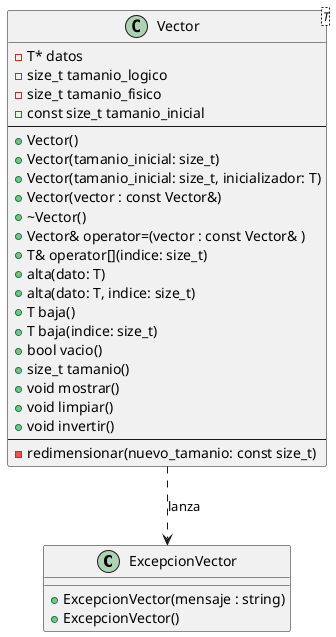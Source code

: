 @startuml
'https://plantuml.com/class-diagram

class ExcepcionVector {
    +ExcepcionVector(mensaje : string)
    +ExcepcionVector()
}

class Vector<T> {
    -T* datos
    -size_t tamanio_logico
    -size_t tamanio_fisico
    -const size_t tamanio_inicial
    ---
    +Vector()
    +Vector(tamanio_inicial: size_t)
    +Vector(tamanio_inicial: size_t, inicializador: T)
    +Vector(vector : const Vector&)
    +~Vector()
    + Vector& operator=(vector : const Vector& )
    + T& operator[](indice: size_t)
    +alta(dato: T)
    +alta(dato: T, indice: size_t)
    + T baja()
    + T baja(indice: size_t)
    + bool vacio()
    + size_t tamanio()
    + void mostrar()
    + void limpiar()
    + void invertir()
    ---
    -redimensionar(nuevo_tamanio: const size_t)
}

Vector ..>  ExcepcionVector : "lanza"

@enduml